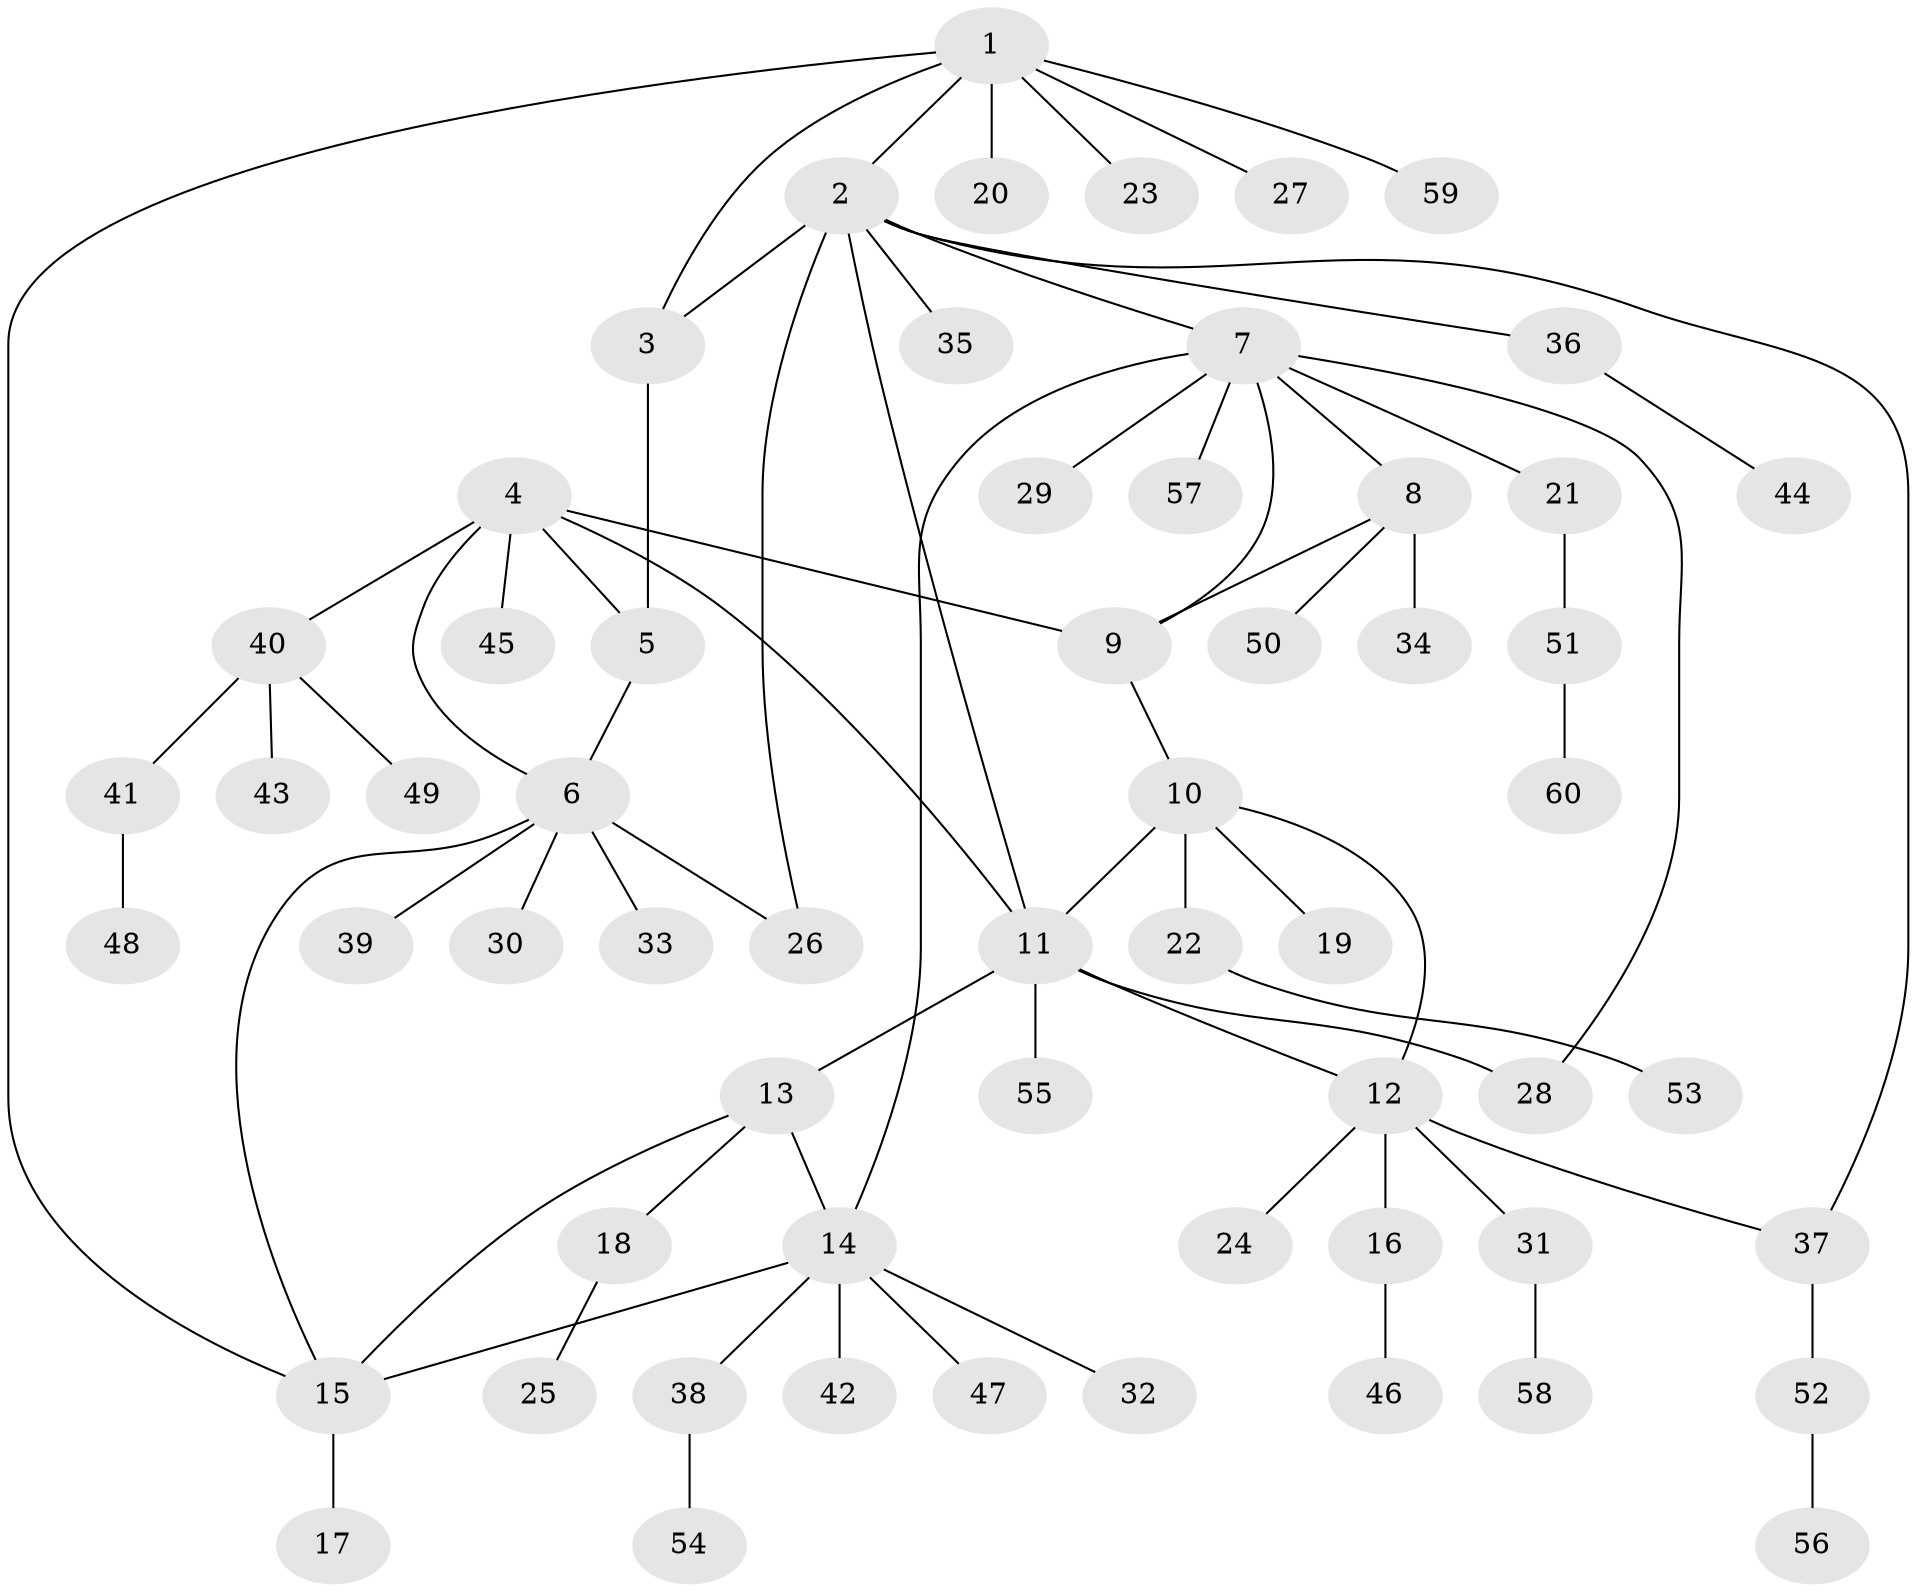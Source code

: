 // coarse degree distribution, {4: 0.16666666666666666, 5: 0.06666666666666667, 1: 0.4666666666666667, 2: 0.13333333333333333, 7: 0.03333333333333333, 3: 0.03333333333333333, 6: 0.1}
// Generated by graph-tools (version 1.1) at 2025/37/03/04/25 23:37:44]
// undirected, 60 vertices, 73 edges
graph export_dot {
  node [color=gray90,style=filled];
  1;
  2;
  3;
  4;
  5;
  6;
  7;
  8;
  9;
  10;
  11;
  12;
  13;
  14;
  15;
  16;
  17;
  18;
  19;
  20;
  21;
  22;
  23;
  24;
  25;
  26;
  27;
  28;
  29;
  30;
  31;
  32;
  33;
  34;
  35;
  36;
  37;
  38;
  39;
  40;
  41;
  42;
  43;
  44;
  45;
  46;
  47;
  48;
  49;
  50;
  51;
  52;
  53;
  54;
  55;
  56;
  57;
  58;
  59;
  60;
  1 -- 2;
  1 -- 3;
  1 -- 15;
  1 -- 20;
  1 -- 23;
  1 -- 27;
  1 -- 59;
  2 -- 3;
  2 -- 7;
  2 -- 11;
  2 -- 26;
  2 -- 35;
  2 -- 36;
  2 -- 37;
  3 -- 5;
  4 -- 5;
  4 -- 6;
  4 -- 9;
  4 -- 11;
  4 -- 40;
  4 -- 45;
  5 -- 6;
  6 -- 15;
  6 -- 26;
  6 -- 30;
  6 -- 33;
  6 -- 39;
  7 -- 8;
  7 -- 9;
  7 -- 14;
  7 -- 21;
  7 -- 28;
  7 -- 29;
  7 -- 57;
  8 -- 9;
  8 -- 34;
  8 -- 50;
  9 -- 10;
  10 -- 11;
  10 -- 12;
  10 -- 19;
  10 -- 22;
  11 -- 12;
  11 -- 13;
  11 -- 28;
  11 -- 55;
  12 -- 16;
  12 -- 24;
  12 -- 31;
  12 -- 37;
  13 -- 14;
  13 -- 15;
  13 -- 18;
  14 -- 15;
  14 -- 32;
  14 -- 38;
  14 -- 42;
  14 -- 47;
  15 -- 17;
  16 -- 46;
  18 -- 25;
  21 -- 51;
  22 -- 53;
  31 -- 58;
  36 -- 44;
  37 -- 52;
  38 -- 54;
  40 -- 41;
  40 -- 43;
  40 -- 49;
  41 -- 48;
  51 -- 60;
  52 -- 56;
}
